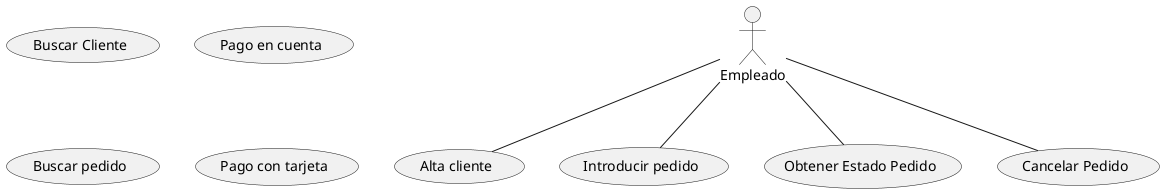 @startuml
:Empleado:
usecase (Alta cliente)
usecase (Introducir pedido)
usecase (Obtener Estado Pedido)
usecase (Cancelar Pedido)
usecase (Buscar Cliente)
usecase (Pago en cuenta)
usecase (Buscar pedido)
usecase (Pago con tarjeta)
:Empleado: -- (Alta cliente)
:Empleado: -- (Introducir pedido)
:Empleado: -- (Obtener Estado Pedido)
:Empleado: -- (Cancelar Pedido)
@enduml